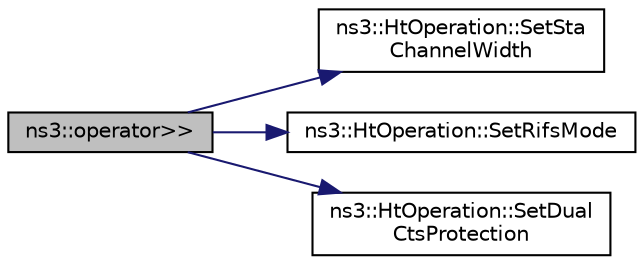 digraph "ns3::operator&gt;&gt;"
{
  edge [fontname="Helvetica",fontsize="10",labelfontname="Helvetica",labelfontsize="10"];
  node [fontname="Helvetica",fontsize="10",shape=record];
  rankdir="LR";
  Node1 [label="ns3::operator\>\>",height=0.2,width=0.4,color="black", fillcolor="grey75", style="filled", fontcolor="black"];
  Node1 -> Node2 [color="midnightblue",fontsize="10",style="solid"];
  Node2 [label="ns3::HtOperation::SetSta\lChannelWidth",height=0.2,width=0.4,color="black", fillcolor="white", style="filled",URL="$db/dc6/classns3_1_1HtOperation.html#a10ca687cf11edb77e9f5f31423637474"];
  Node1 -> Node3 [color="midnightblue",fontsize="10",style="solid"];
  Node3 [label="ns3::HtOperation::SetRifsMode",height=0.2,width=0.4,color="black", fillcolor="white", style="filled",URL="$db/dc6/classns3_1_1HtOperation.html#a7edc60faeaa83250e4c7450ca1642d1a"];
  Node1 -> Node4 [color="midnightblue",fontsize="10",style="solid"];
  Node4 [label="ns3::HtOperation::SetDual\lCtsProtection",height=0.2,width=0.4,color="black", fillcolor="white", style="filled",URL="$db/dc6/classns3_1_1HtOperation.html#a8e7f04136140a815cc256a031dbde196"];
}
